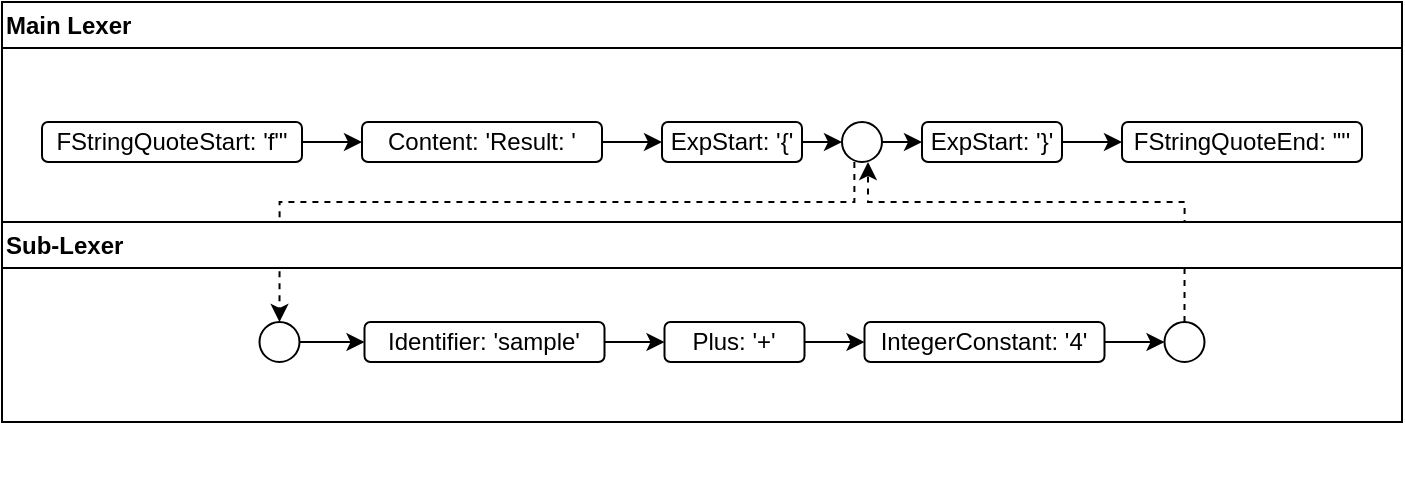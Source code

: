 <mxfile version="26.0.7">
  <diagram name="Page-1" id="TK-m_i6JC2_3VGK8YgOY">
    <mxGraphModel dx="484" dy="772" grid="1" gridSize="10" guides="1" tooltips="1" connect="1" arrows="1" fold="1" page="1" pageScale="1" pageWidth="850" pageHeight="1100" math="0" shadow="0">
      <root>
        <mxCell id="0" />
        <mxCell id="1" parent="0" />
        <mxCell id="ntfHrqGs_APudcSPR4Ab-32" value="&lt;div align=&quot;left&quot;&gt;Main Lexer&lt;/div&gt;" style="swimlane;whiteSpace=wrap;html=1;startSize=23;align=left;" vertex="1" parent="1">
          <mxGeometry x="40" y="270" width="700" height="110" as="geometry">
            <mxRectangle x="440" y="230" width="140" height="30" as="alternateBounds" />
          </mxGeometry>
        </mxCell>
        <mxCell id="ntfHrqGs_APudcSPR4Ab-10" style="edgeStyle=orthogonalEdgeStyle;rounded=0;orthogonalLoop=1;jettySize=auto;html=1;exitX=1;exitY=0.5;exitDx=0;exitDy=0;entryX=0;entryY=0.5;entryDx=0;entryDy=0;" edge="1" parent="ntfHrqGs_APudcSPR4Ab-32" source="ntfHrqGs_APudcSPR4Ab-1" target="ntfHrqGs_APudcSPR4Ab-4">
          <mxGeometry relative="1" as="geometry" />
        </mxCell>
        <mxCell id="ntfHrqGs_APudcSPR4Ab-1" value="FStringQuoteStart: &#39;f&quot;&#39;" style="rounded=1;whiteSpace=wrap;html=1;" vertex="1" parent="ntfHrqGs_APudcSPR4Ab-32">
          <mxGeometry x="20" y="60" width="130" height="20" as="geometry" />
        </mxCell>
        <mxCell id="ntfHrqGs_APudcSPR4Ab-11" style="edgeStyle=orthogonalEdgeStyle;rounded=0;orthogonalLoop=1;jettySize=auto;html=1;exitX=1;exitY=0.5;exitDx=0;exitDy=0;entryX=0;entryY=0.5;entryDx=0;entryDy=0;" edge="1" parent="ntfHrqGs_APudcSPR4Ab-32" source="ntfHrqGs_APudcSPR4Ab-4" target="ntfHrqGs_APudcSPR4Ab-8">
          <mxGeometry relative="1" as="geometry" />
        </mxCell>
        <mxCell id="ntfHrqGs_APudcSPR4Ab-4" value="Content: &#39;Result: &#39;" style="rounded=1;whiteSpace=wrap;html=1;" vertex="1" parent="ntfHrqGs_APudcSPR4Ab-32">
          <mxGeometry x="180" y="60" width="120" height="20" as="geometry" />
        </mxCell>
        <mxCell id="ntfHrqGs_APudcSPR4Ab-8" value="ExpStart: &#39;{&#39;" style="rounded=1;whiteSpace=wrap;html=1;" vertex="1" parent="ntfHrqGs_APudcSPR4Ab-32">
          <mxGeometry x="330" y="60" width="70" height="20" as="geometry" />
        </mxCell>
        <mxCell id="ntfHrqGs_APudcSPR4Ab-14" style="edgeStyle=orthogonalEdgeStyle;rounded=0;orthogonalLoop=1;jettySize=auto;html=1;exitX=1;exitY=0.5;exitDx=0;exitDy=0;entryX=0;entryY=0.5;entryDx=0;entryDy=0;" edge="1" parent="ntfHrqGs_APudcSPR4Ab-32" source="ntfHrqGs_APudcSPR4Ab-12" target="ntfHrqGs_APudcSPR4Ab-13">
          <mxGeometry relative="1" as="geometry" />
        </mxCell>
        <mxCell id="ntfHrqGs_APudcSPR4Ab-12" value="ExpStart: &#39;}&#39;" style="rounded=1;whiteSpace=wrap;html=1;" vertex="1" parent="ntfHrqGs_APudcSPR4Ab-32">
          <mxGeometry x="460" y="60" width="70" height="20" as="geometry" />
        </mxCell>
        <mxCell id="ntfHrqGs_APudcSPR4Ab-13" value="FStringQuoteEnd: &#39;&quot;&#39;" style="rounded=1;whiteSpace=wrap;html=1;" vertex="1" parent="ntfHrqGs_APudcSPR4Ab-32">
          <mxGeometry x="560" y="60" width="120" height="20" as="geometry" />
        </mxCell>
        <mxCell id="ntfHrqGs_APudcSPR4Ab-18" style="edgeStyle=orthogonalEdgeStyle;rounded=0;orthogonalLoop=1;jettySize=auto;html=1;exitX=1;exitY=0.5;exitDx=0;exitDy=0;entryX=0;entryY=0.5;entryDx=0;entryDy=0;" edge="1" parent="ntfHrqGs_APudcSPR4Ab-32" source="ntfHrqGs_APudcSPR4Ab-16" target="ntfHrqGs_APudcSPR4Ab-12">
          <mxGeometry relative="1" as="geometry" />
        </mxCell>
        <mxCell id="ntfHrqGs_APudcSPR4Ab-16" value="" style="ellipse;whiteSpace=wrap;html=1;aspect=fixed;" vertex="1" parent="ntfHrqGs_APudcSPR4Ab-32">
          <mxGeometry x="420" y="60" width="20" height="20" as="geometry" />
        </mxCell>
        <mxCell id="ntfHrqGs_APudcSPR4Ab-17" style="edgeStyle=orthogonalEdgeStyle;rounded=0;orthogonalLoop=1;jettySize=auto;html=1;exitX=1;exitY=0.5;exitDx=0;exitDy=0;entryX=0;entryY=0.5;entryDx=0;entryDy=0;" edge="1" parent="ntfHrqGs_APudcSPR4Ab-32" source="ntfHrqGs_APudcSPR4Ab-8" target="ntfHrqGs_APudcSPR4Ab-16">
          <mxGeometry relative="1" as="geometry">
            <mxPoint x="408.46" y="70.7" as="targetPoint" />
          </mxGeometry>
        </mxCell>
        <mxCell id="ntfHrqGs_APudcSPR4Ab-46" value="" style="endArrow=classic;html=1;rounded=0;exitX=0;exitY=1;exitDx=0;exitDy=0;entryX=0.5;entryY=0;entryDx=0;entryDy=0;edgeStyle=orthogonalEdgeStyle;dashed=1;" edge="1" parent="ntfHrqGs_APudcSPR4Ab-32" target="ntfHrqGs_APudcSPR4Ab-19">
          <mxGeometry width="50" height="50" relative="1" as="geometry">
            <mxPoint x="426.179" y="80.001" as="sourcePoint" />
            <mxPoint x="142" y="162.93" as="targetPoint" />
            <Array as="points">
              <mxPoint x="426" y="100" />
              <mxPoint x="139" y="100" />
            </Array>
          </mxGeometry>
        </mxCell>
        <mxCell id="ntfHrqGs_APudcSPR4Ab-47" value="" style="endArrow=classic;html=1;rounded=0;exitX=0.5;exitY=0;exitDx=0;exitDy=0;entryX=1;entryY=1;entryDx=0;entryDy=0;edgeStyle=orthogonalEdgeStyle;dashed=1;" edge="1" parent="ntfHrqGs_APudcSPR4Ab-32" source="ntfHrqGs_APudcSPR4Ab-20">
          <mxGeometry width="50" height="50" relative="1" as="geometry">
            <mxPoint x="587.18" y="162.93" as="sourcePoint" />
            <mxPoint x="433.001" y="80.001" as="targetPoint" />
            <Array as="points">
              <mxPoint x="591" y="100" />
              <mxPoint x="433" y="100" />
            </Array>
          </mxGeometry>
        </mxCell>
        <mxCell id="ntfHrqGs_APudcSPR4Ab-33" value="&lt;div align=&quot;left&quot;&gt;Sub-Lexer&lt;/div&gt;" style="swimlane;whiteSpace=wrap;html=1;startSize=23;align=left;" vertex="1" parent="1">
          <mxGeometry x="40" y="380" width="700" height="100" as="geometry">
            <mxRectangle x="440" y="230" width="140" height="30" as="alternateBounds" />
          </mxGeometry>
        </mxCell>
        <mxCell id="ntfHrqGs_APudcSPR4Ab-24" style="edgeStyle=orthogonalEdgeStyle;rounded=0;orthogonalLoop=1;jettySize=auto;html=1;exitX=1;exitY=0.5;exitDx=0;exitDy=0;entryX=0;entryY=0.5;entryDx=0;entryDy=0;" edge="1" parent="ntfHrqGs_APudcSPR4Ab-33" source="ntfHrqGs_APudcSPR4Ab-19" target="ntfHrqGs_APudcSPR4Ab-23">
          <mxGeometry relative="1" as="geometry" />
        </mxCell>
        <mxCell id="ntfHrqGs_APudcSPR4Ab-19" value="" style="ellipse;whiteSpace=wrap;html=1;aspect=fixed;" vertex="1" parent="ntfHrqGs_APudcSPR4Ab-33">
          <mxGeometry x="128.75" y="50" width="20" height="20" as="geometry" />
        </mxCell>
        <mxCell id="ntfHrqGs_APudcSPR4Ab-20" value="" style="ellipse;whiteSpace=wrap;html=1;aspect=fixed;" vertex="1" parent="ntfHrqGs_APudcSPR4Ab-33">
          <mxGeometry x="581.25" y="50" width="20" height="20" as="geometry" />
        </mxCell>
        <mxCell id="ntfHrqGs_APudcSPR4Ab-29" style="edgeStyle=orthogonalEdgeStyle;rounded=0;orthogonalLoop=1;jettySize=auto;html=1;exitX=1;exitY=0.5;exitDx=0;exitDy=0;entryX=0;entryY=0.5;entryDx=0;entryDy=0;" edge="1" parent="ntfHrqGs_APudcSPR4Ab-33" source="ntfHrqGs_APudcSPR4Ab-23" target="ntfHrqGs_APudcSPR4Ab-27">
          <mxGeometry relative="1" as="geometry" />
        </mxCell>
        <mxCell id="ntfHrqGs_APudcSPR4Ab-23" value="Identifier: &#39;sample&#39;" style="rounded=1;whiteSpace=wrap;html=1;" vertex="1" parent="ntfHrqGs_APudcSPR4Ab-33">
          <mxGeometry x="181.25" y="50" width="120" height="20" as="geometry" />
        </mxCell>
        <mxCell id="ntfHrqGs_APudcSPR4Ab-26" style="edgeStyle=orthogonalEdgeStyle;rounded=0;orthogonalLoop=1;jettySize=auto;html=1;exitX=1;exitY=0.5;exitDx=0;exitDy=0;entryX=0;entryY=0.5;entryDx=0;entryDy=0;" edge="1" parent="ntfHrqGs_APudcSPR4Ab-33" source="ntfHrqGs_APudcSPR4Ab-25" target="ntfHrqGs_APudcSPR4Ab-20">
          <mxGeometry relative="1" as="geometry" />
        </mxCell>
        <mxCell id="ntfHrqGs_APudcSPR4Ab-25" value="IntegerConstant: &#39;4&#39;" style="rounded=1;whiteSpace=wrap;html=1;" vertex="1" parent="ntfHrqGs_APudcSPR4Ab-33">
          <mxGeometry x="431.25" y="50" width="120" height="20" as="geometry" />
        </mxCell>
        <mxCell id="ntfHrqGs_APudcSPR4Ab-30" style="edgeStyle=orthogonalEdgeStyle;rounded=0;orthogonalLoop=1;jettySize=auto;html=1;exitX=1;exitY=0.5;exitDx=0;exitDy=0;entryX=0;entryY=0.5;entryDx=0;entryDy=0;" edge="1" parent="ntfHrqGs_APudcSPR4Ab-33" source="ntfHrqGs_APudcSPR4Ab-27" target="ntfHrqGs_APudcSPR4Ab-25">
          <mxGeometry relative="1" as="geometry" />
        </mxCell>
        <mxCell id="ntfHrqGs_APudcSPR4Ab-27" value="Plus: &#39;+&#39;" style="rounded=1;whiteSpace=wrap;html=1;" vertex="1" parent="ntfHrqGs_APudcSPR4Ab-33">
          <mxGeometry x="331.25" y="50" width="70" height="20" as="geometry" />
        </mxCell>
        <mxCell id="ntfHrqGs_APudcSPR4Ab-48" value="&amp;nbsp;" style="text;whiteSpace=wrap;html=1;" vertex="1" parent="1">
          <mxGeometry x="680" y="480" width="40" height="40" as="geometry" />
        </mxCell>
      </root>
    </mxGraphModel>
  </diagram>
</mxfile>
